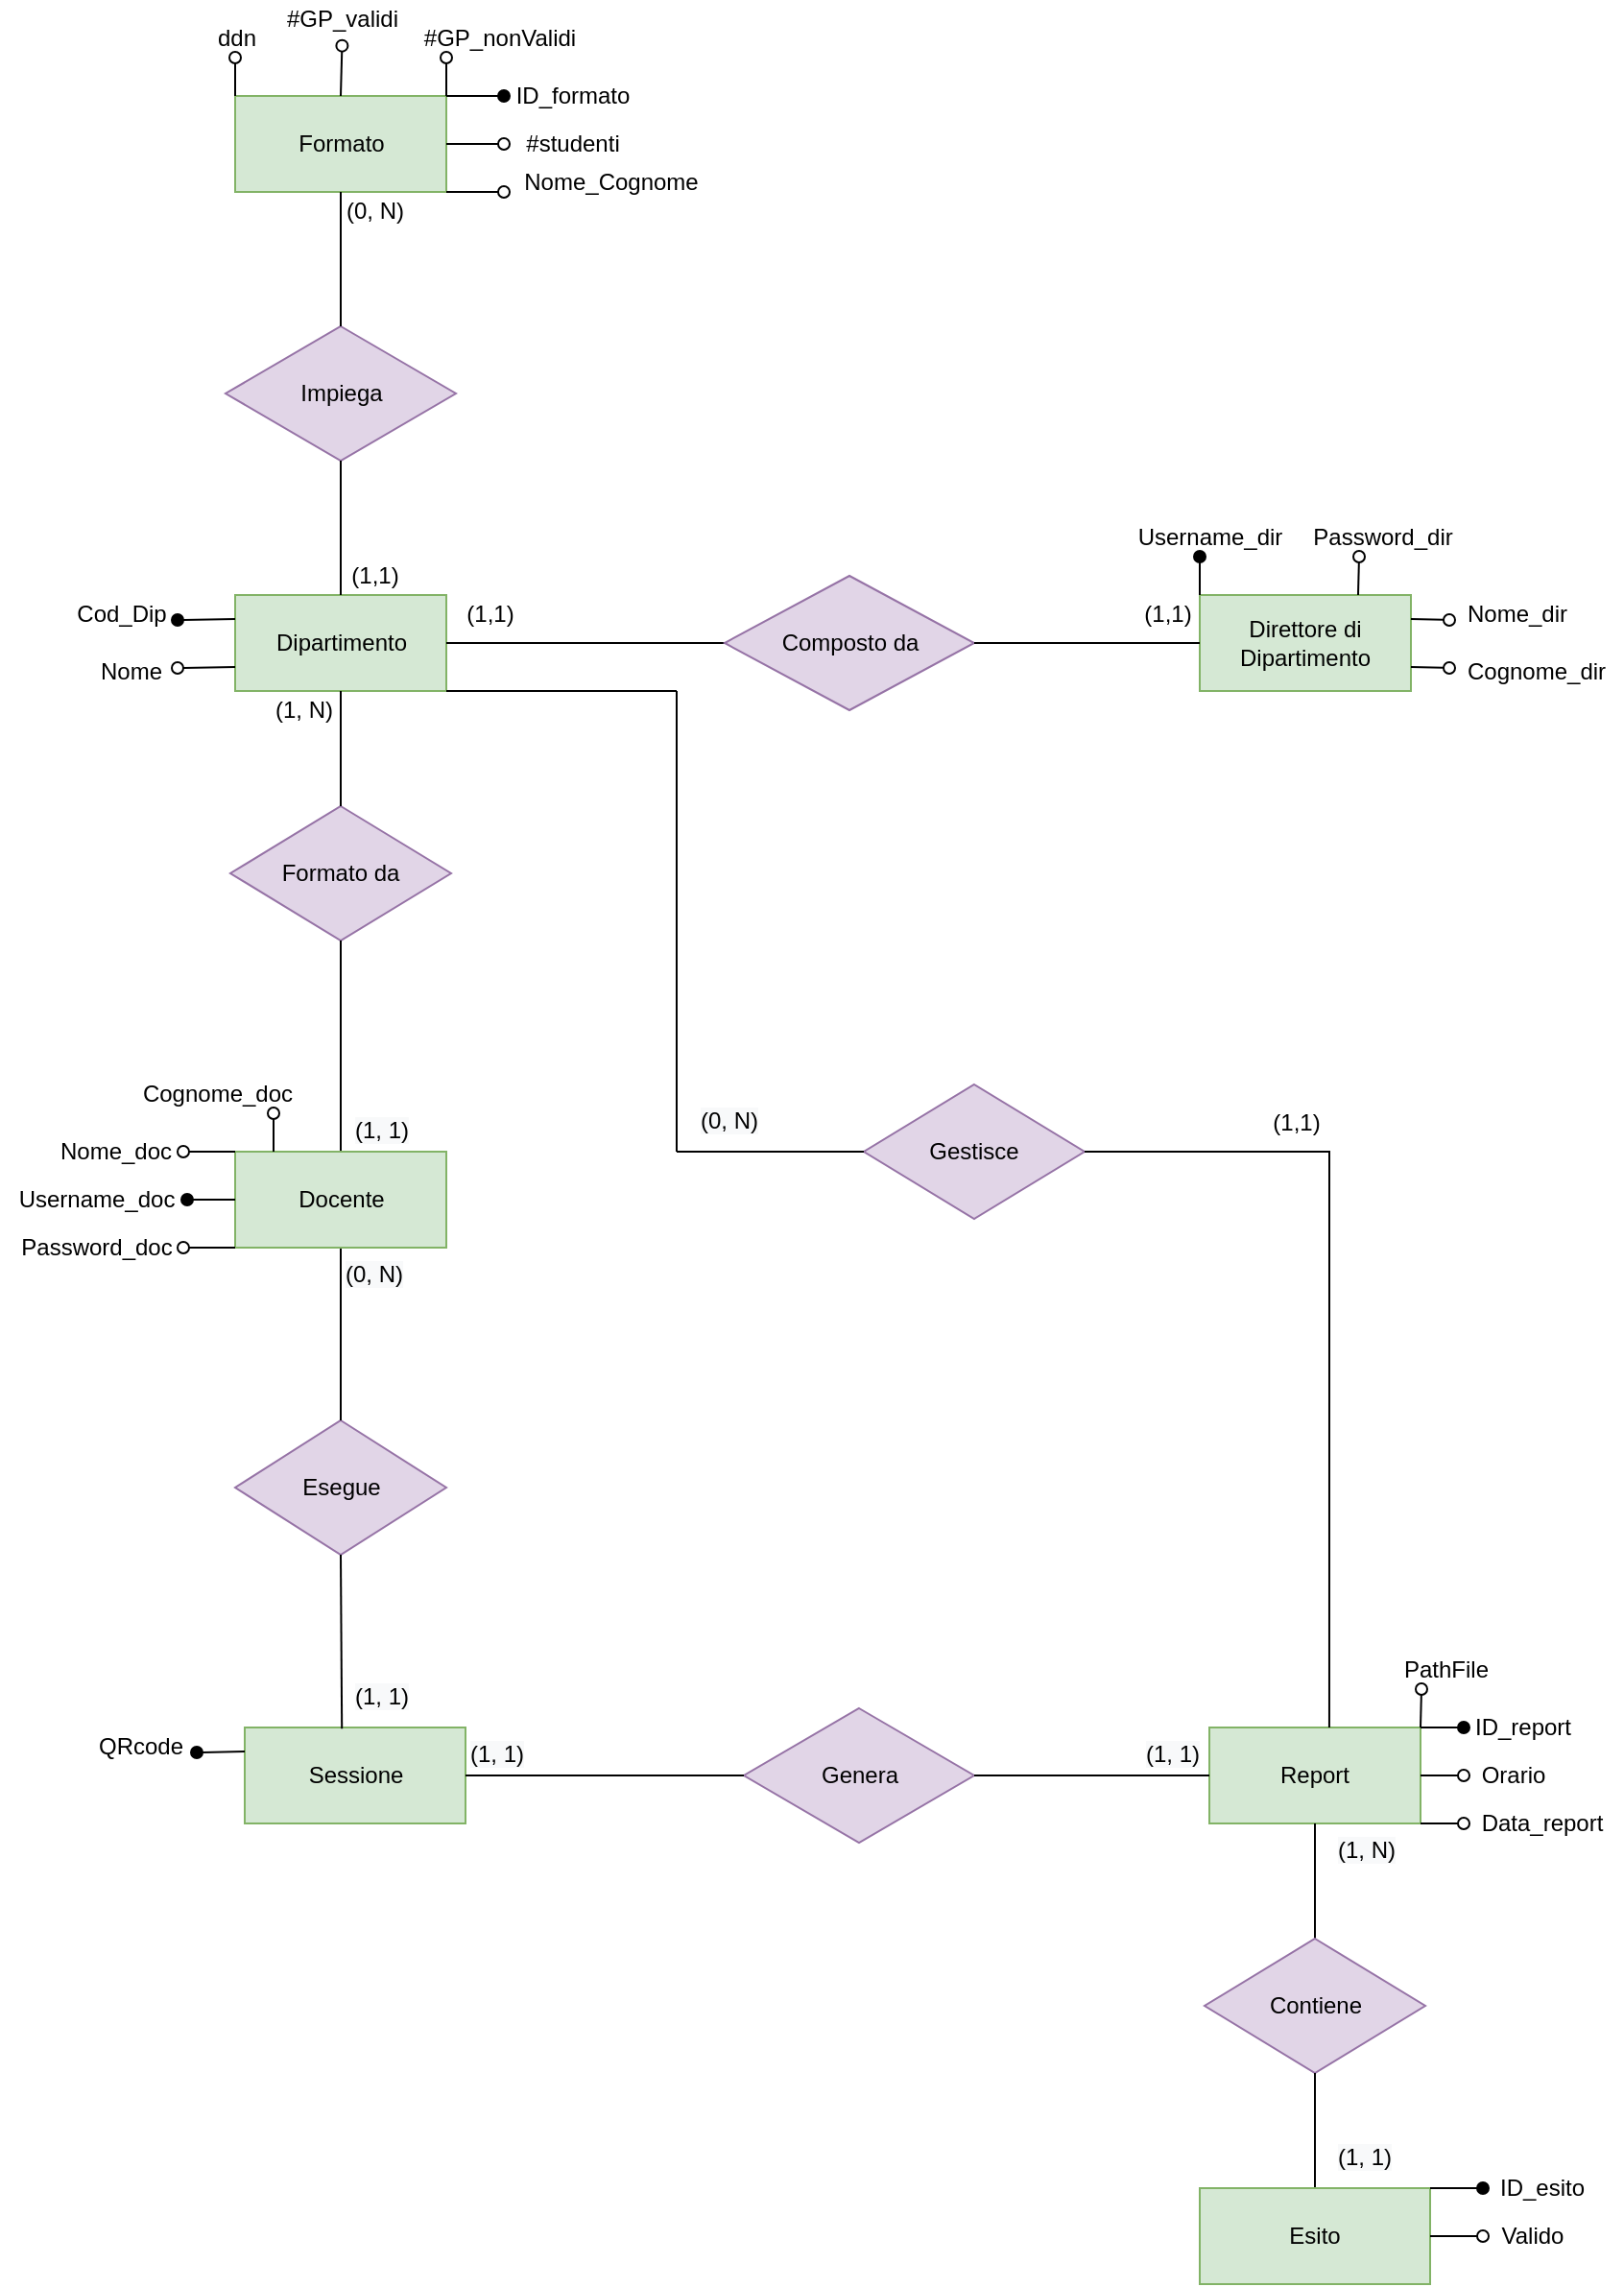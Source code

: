 <mxfile version="15.8.3" type="device"><diagram id="R2lEEEUBdFMjLlhIrx00" name="Page-1"><mxGraphModel dx="1483" dy="836" grid="1" gridSize="10" guides="1" tooltips="1" connect="1" arrows="1" fold="1" page="1" pageScale="1" pageWidth="850" pageHeight="800" math="0" shadow="0" extFonts="Permanent Marker^https://fonts.googleapis.com/css?family=Permanent+Marker"><root><mxCell id="0"/><mxCell id="1" parent="0"/><mxCell id="42UYD9r4STvJdzQHsyq0-1" value="Dipartimento" style="rounded=0;whiteSpace=wrap;html=1;fillColor=#d5e8d4;strokeColor=#82b366;" parent="1" vertex="1"><mxGeometry x="122.5" y="720" width="110" height="50" as="geometry"/></mxCell><mxCell id="42UYD9r4STvJdzQHsyq0-3" value="Formato da" style="rhombus;whiteSpace=wrap;html=1;fillColor=#e1d5e7;strokeColor=#9673a6;" parent="1" vertex="1"><mxGeometry x="120" y="830" width="115" height="70" as="geometry"/></mxCell><mxCell id="42UYD9r4STvJdzQHsyq0-6" value="" style="endArrow=none;html=1;rounded=0;entryX=1;entryY=0.5;entryDx=0;entryDy=0;exitX=0;exitY=0.5;exitDx=0;exitDy=0;startArrow=none;" parent="1" source="42UYD9r4STvJdzQHsyq0-8" target="42UYD9r4STvJdzQHsyq0-1" edge="1"><mxGeometry width="50" height="50" relative="1" as="geometry"><mxPoint x="502.5" y="820" as="sourcePoint"/><mxPoint x="492.5" y="870" as="targetPoint"/></mxGeometry></mxCell><mxCell id="42UYD9r4STvJdzQHsyq0-7" value="Direttore di Dipartimento" style="rounded=0;whiteSpace=wrap;html=1;fillColor=#d5e8d4;strokeColor=#82b366;" parent="1" vertex="1"><mxGeometry x="625" y="720" width="110" height="50" as="geometry"/></mxCell><mxCell id="42UYD9r4STvJdzQHsyq0-10" value="Impiega" style="rhombus;whiteSpace=wrap;html=1;fillColor=#e1d5e7;strokeColor=#9673a6;" parent="1" vertex="1"><mxGeometry x="117.5" y="580" width="120" height="70" as="geometry"/></mxCell><mxCell id="42UYD9r4STvJdzQHsyq0-11" value="" style="endArrow=none;html=1;rounded=0;entryX=0.5;entryY=1;entryDx=0;entryDy=0;" parent="1" target="42UYD9r4STvJdzQHsyq0-10" edge="1"><mxGeometry width="50" height="50" relative="1" as="geometry"><mxPoint x="177.5" y="720" as="sourcePoint"/><mxPoint x="182.5" y="650" as="targetPoint"/></mxGeometry></mxCell><mxCell id="42UYD9r4STvJdzQHsyq0-15" value="Formato" style="rounded=0;whiteSpace=wrap;html=1;fillColor=#d5e8d4;strokeColor=#82b366;" parent="1" vertex="1"><mxGeometry x="122.5" y="460" width="110" height="50" as="geometry"/></mxCell><mxCell id="42UYD9r4STvJdzQHsyq0-16" value="Sessione" style="rounded=0;whiteSpace=wrap;html=1;fillColor=#d5e8d4;strokeColor=#82b366;" parent="1" vertex="1"><mxGeometry x="127.5" y="1310" width="115" height="50" as="geometry"/></mxCell><mxCell id="42UYD9r4STvJdzQHsyq0-18" value="Report" style="rounded=0;whiteSpace=wrap;html=1;fillColor=#d5e8d4;strokeColor=#82b366;" parent="1" vertex="1"><mxGeometry x="630" y="1310" width="110" height="50" as="geometry"/></mxCell><mxCell id="42UYD9r4STvJdzQHsyq0-20" value="Esegue" style="rhombus;whiteSpace=wrap;html=1;fillColor=#e1d5e7;strokeColor=#9673a6;" parent="1" vertex="1"><mxGeometry x="122.5" y="1150" width="110" height="70" as="geometry"/></mxCell><mxCell id="42UYD9r4STvJdzQHsyq0-21" value="" style="endArrow=none;html=1;rounded=0;entryX=0.5;entryY=1;entryDx=0;entryDy=0;exitX=0.44;exitY=0.012;exitDx=0;exitDy=0;exitPerimeter=0;" parent="1" source="42UYD9r4STvJdzQHsyq0-16" target="42UYD9r4STvJdzQHsyq0-20" edge="1"><mxGeometry width="50" height="50" relative="1" as="geometry"><mxPoint x="192.5" y="1110" as="sourcePoint"/><mxPoint x="177.5" y="1260" as="targetPoint"/></mxGeometry></mxCell><mxCell id="42UYD9r4STvJdzQHsyq0-23" value="" style="endArrow=none;html=1;rounded=0;exitX=0.5;exitY=0;exitDx=0;exitDy=0;entryX=0.5;entryY=1;entryDx=0;entryDy=0;" parent="1" source="42UYD9r4STvJdzQHsyq0-20" edge="1"><mxGeometry width="50" height="50" relative="1" as="geometry"><mxPoint x="442.5" y="1220" as="sourcePoint"/><mxPoint x="177.5" y="1060" as="targetPoint"/></mxGeometry></mxCell><mxCell id="42UYD9r4STvJdzQHsyq0-24" value="Genera" style="rhombus;whiteSpace=wrap;html=1;fillColor=#e1d5e7;strokeColor=#9673a6;" parent="1" vertex="1"><mxGeometry x="387.5" y="1300" width="120" height="70" as="geometry"/></mxCell><mxCell id="42UYD9r4STvJdzQHsyq0-25" value="" style="endArrow=none;html=1;rounded=0;exitX=0;exitY=0.5;exitDx=0;exitDy=0;entryX=1;entryY=0.5;entryDx=0;entryDy=0;" parent="1" source="42UYD9r4STvJdzQHsyq0-18" target="42UYD9r4STvJdzQHsyq0-24" edge="1"><mxGeometry width="50" height="50" relative="1" as="geometry"><mxPoint x="442.5" y="1300" as="sourcePoint"/><mxPoint x="432.5" y="1340" as="targetPoint"/></mxGeometry></mxCell><mxCell id="42UYD9r4STvJdzQHsyq0-26" value="" style="endArrow=none;html=1;rounded=0;exitX=0;exitY=0.5;exitDx=0;exitDy=0;entryX=1;entryY=0.5;entryDx=0;entryDy=0;" parent="1" source="42UYD9r4STvJdzQHsyq0-24" target="42UYD9r4STvJdzQHsyq0-16" edge="1"><mxGeometry width="50" height="50" relative="1" as="geometry"><mxPoint x="302.5" y="1340" as="sourcePoint"/><mxPoint x="247.5" y="1339.5" as="targetPoint"/></mxGeometry></mxCell><mxCell id="42UYD9r4STvJdzQHsyq0-27" value="" style="endArrow=none;html=1;rounded=0;exitX=0.5;exitY=0;exitDx=0;exitDy=0;entryX=0.5;entryY=1;entryDx=0;entryDy=0;" parent="1" source="42UYD9r4STvJdzQHsyq0-28" target="42UYD9r4STvJdzQHsyq0-18" edge="1"><mxGeometry width="50" height="50" relative="1" as="geometry"><mxPoint x="692.5" y="1420" as="sourcePoint"/><mxPoint x="675.5" y="1360" as="targetPoint"/></mxGeometry></mxCell><mxCell id="42UYD9r4STvJdzQHsyq0-28" value="Contiene" style="rhombus;whiteSpace=wrap;html=1;fillColor=#e1d5e7;strokeColor=#9673a6;" parent="1" vertex="1"><mxGeometry x="627.5" y="1420" width="115" height="70" as="geometry"/></mxCell><mxCell id="42UYD9r4STvJdzQHsyq0-30" value="" style="endArrow=none;html=1;rounded=0;exitX=0.5;exitY=1;exitDx=0;exitDy=0;entryX=0.5;entryY=0;entryDx=0;entryDy=0;" parent="1" source="42UYD9r4STvJdzQHsyq0-28" target="42UYD9r4STvJdzQHsyq0-31" edge="1"><mxGeometry width="50" height="50" relative="1" as="geometry"><mxPoint x="702.5" y="1430" as="sourcePoint"/><mxPoint x="687.5" y="1550" as="targetPoint"/></mxGeometry></mxCell><mxCell id="42UYD9r4STvJdzQHsyq0-31" value="Esito" style="rounded=0;whiteSpace=wrap;html=1;fillColor=#d5e8d4;strokeColor=#82b366;" parent="1" vertex="1"><mxGeometry x="625" y="1550" width="120" height="50" as="geometry"/></mxCell><mxCell id="42UYD9r4STvJdzQHsyq0-33" value="Gestisce" style="rhombus;whiteSpace=wrap;html=1;fillColor=#e1d5e7;strokeColor=#9673a6;" parent="1" vertex="1"><mxGeometry x="450" y="975" width="115" height="70" as="geometry"/></mxCell><mxCell id="42UYD9r4STvJdzQHsyq0-35" value="" style="endArrow=none;html=1;rounded=0;entryX=0.568;entryY=0;entryDx=0;entryDy=0;entryPerimeter=0;edgeStyle=orthogonalEdgeStyle;exitX=1;exitY=0.5;exitDx=0;exitDy=0;" parent="1" source="42UYD9r4STvJdzQHsyq0-33" target="42UYD9r4STvJdzQHsyq0-18" edge="1"><mxGeometry width="50" height="50" relative="1" as="geometry"><mxPoint x="555.5" y="990" as="sourcePoint"/><mxPoint x="557.5" y="1230" as="targetPoint"/></mxGeometry></mxCell><mxCell id="42UYD9r4STvJdzQHsyq0-38" value="" style="endArrow=none;html=1;rounded=0;exitX=0.5;exitY=0;exitDx=0;exitDy=0;entryX=0.5;entryY=1;entryDx=0;entryDy=0;" parent="1" source="42UYD9r4STvJdzQHsyq0-10" target="42UYD9r4STvJdzQHsyq0-15" edge="1"><mxGeometry width="50" height="50" relative="1" as="geometry"><mxPoint x="392.5" y="680" as="sourcePoint"/><mxPoint x="442.5" y="630" as="targetPoint"/></mxGeometry></mxCell><mxCell id="42UYD9r4STvJdzQHsyq0-42" value="" style="endArrow=none;html=1;rounded=0;exitX=0.5;exitY=0;exitDx=0;exitDy=0;entryX=0.5;entryY=1;entryDx=0;entryDy=0;" parent="1" target="42UYD9r4STvJdzQHsyq0-3" edge="1"><mxGeometry width="50" height="50" relative="1" as="geometry"><mxPoint x="177.5" y="1010" as="sourcePoint"/><mxPoint x="442.5" y="1000" as="targetPoint"/></mxGeometry></mxCell><mxCell id="42UYD9r4STvJdzQHsyq0-43" value="" style="endArrow=none;html=1;rounded=0;entryX=0.5;entryY=1;entryDx=0;entryDy=0;" parent="1" edge="1" target="42UYD9r4STvJdzQHsyq0-1"><mxGeometry width="50" height="50" relative="1" as="geometry"><mxPoint x="177.5" y="830" as="sourcePoint"/><mxPoint x="177" y="840" as="targetPoint"/></mxGeometry></mxCell><mxCell id="42UYD9r4STvJdzQHsyq0-45" value="(1,1)" style="text;html=1;align=center;verticalAlign=middle;resizable=0;points=[];autosize=1;strokeColor=none;fillColor=none;" parent="1" vertex="1"><mxGeometry x="235" y="720" width="40" height="20" as="geometry"/></mxCell><mxCell id="42UYD9r4STvJdzQHsyq0-46" value="(1,1)" style="text;html=1;align=center;verticalAlign=middle;resizable=0;points=[];autosize=1;strokeColor=none;fillColor=none;" parent="1" vertex="1"><mxGeometry x="587.5" y="720" width="40" height="20" as="geometry"/></mxCell><mxCell id="42UYD9r4STvJdzQHsyq0-48" value="(1,1)" style="text;html=1;align=center;verticalAlign=middle;resizable=0;points=[];autosize=1;strokeColor=none;fillColor=none;" parent="1" vertex="1"><mxGeometry x="175" y="700" width="40" height="20" as="geometry"/></mxCell><mxCell id="42UYD9r4STvJdzQHsyq0-49" value="(0, N)" style="text;html=1;align=center;verticalAlign=middle;resizable=0;points=[];autosize=1;strokeColor=none;fillColor=none;" parent="1" vertex="1"><mxGeometry x="170" y="510" width="50" height="20" as="geometry"/></mxCell><mxCell id="42UYD9r4STvJdzQHsyq0-52" value="(1, N)" style="text;html=1;align=center;verticalAlign=middle;resizable=0;points=[];autosize=1;strokeColor=none;fillColor=none;" parent="1" vertex="1"><mxGeometry x="132.5" y="770" width="50" height="20" as="geometry"/></mxCell><mxCell id="42UYD9r4STvJdzQHsyq0-53" value="&lt;span style=&quot;color: rgb(0 , 0 , 0) ; font-family: &amp;#34;helvetica&amp;#34; ; font-size: 12px ; font-style: normal ; font-weight: 400 ; letter-spacing: normal ; text-align: center ; text-indent: 0px ; text-transform: none ; word-spacing: 0px ; background-color: rgb(248 , 249 , 250) ; display: inline ; float: none&quot;&gt;(1, 1)&lt;/span&gt;" style="text;whiteSpace=wrap;html=1;" parent="1" vertex="1"><mxGeometry x="182.5" y="985" width="60" height="30" as="geometry"/></mxCell><mxCell id="42UYD9r4STvJdzQHsyq0-54" value="&lt;span style=&quot;color: rgb(0 , 0 , 0) ; font-family: &amp;#34;helvetica&amp;#34; ; font-size: 12px ; font-style: normal ; font-weight: 400 ; letter-spacing: normal ; text-align: center ; text-indent: 0px ; text-transform: none ; word-spacing: 0px ; background-color: rgb(248 , 249 , 250) ; display: inline ; float: none&quot;&gt;(0, N)&lt;/span&gt;" style="text;whiteSpace=wrap;html=1;" parent="1" vertex="1"><mxGeometry x="177.5" y="1060" width="60" height="30" as="geometry"/></mxCell><mxCell id="42UYD9r4STvJdzQHsyq0-55" value="&lt;span style=&quot;color: rgb(0 , 0 , 0) ; font-family: &amp;#34;helvetica&amp;#34; ; font-size: 12px ; font-style: normal ; font-weight: 400 ; letter-spacing: normal ; text-align: center ; text-indent: 0px ; text-transform: none ; word-spacing: 0px ; background-color: rgb(248 , 249 , 250) ; display: inline ; float: none&quot;&gt;(1, 1)&lt;/span&gt;" style="text;whiteSpace=wrap;html=1;" parent="1" vertex="1"><mxGeometry x="182.5" y="1280" width="60" height="30" as="geometry"/></mxCell><mxCell id="42UYD9r4STvJdzQHsyq0-56" value="&lt;span style=&quot;color: rgb(0 , 0 , 0) ; font-family: &amp;#34;helvetica&amp;#34; ; font-size: 12px ; font-style: normal ; font-weight: 400 ; letter-spacing: normal ; text-align: center ; text-indent: 0px ; text-transform: none ; word-spacing: 0px ; background-color: rgb(248 , 249 , 250) ; display: inline ; float: none&quot;&gt;(0, N)&lt;/span&gt;" style="text;whiteSpace=wrap;html=1;" parent="1" vertex="1"><mxGeometry x="362.5" y="980" width="37.5" height="30" as="geometry"/></mxCell><mxCell id="42UYD9r4STvJdzQHsyq0-58" value="&lt;span style=&quot;color: rgb(0 , 0 , 0) ; font-family: &amp;#34;helvetica&amp;#34; ; font-size: 12px ; font-style: normal ; font-weight: 400 ; letter-spacing: normal ; text-align: center ; text-indent: 0px ; text-transform: none ; word-spacing: 0px ; background-color: rgb(248 , 249 , 250) ; display: inline ; float: none&quot;&gt;(1, 1)&lt;/span&gt;" style="text;whiteSpace=wrap;html=1;" parent="1" vertex="1"><mxGeometry x="242.5" y="1310" width="60" height="30" as="geometry"/></mxCell><mxCell id="42UYD9r4STvJdzQHsyq0-59" value="&lt;span style=&quot;color: rgb(0 , 0 , 0) ; font-family: &amp;#34;helvetica&amp;#34; ; font-size: 12px ; font-style: normal ; font-weight: 400 ; letter-spacing: normal ; text-align: center ; text-indent: 0px ; text-transform: none ; word-spacing: 0px ; background-color: rgb(248 , 249 , 250) ; display: inline ; float: none&quot;&gt;(1, 1)&lt;/span&gt;" style="text;whiteSpace=wrap;html=1;" parent="1" vertex="1"><mxGeometry x="595" y="1310" width="60" height="30" as="geometry"/></mxCell><mxCell id="42UYD9r4STvJdzQHsyq0-60" value="&lt;span style=&quot;color: rgb(0 , 0 , 0) ; font-family: &amp;#34;helvetica&amp;#34; ; font-size: 12px ; font-style: normal ; font-weight: 400 ; letter-spacing: normal ; text-align: center ; text-indent: 0px ; text-transform: none ; word-spacing: 0px ; background-color: rgb(248 , 249 , 250) ; display: inline ; float: none&quot;&gt;(1, N)&lt;/span&gt;" style="text;whiteSpace=wrap;html=1;" parent="1" vertex="1"><mxGeometry x="695" y="1360" width="60" height="30" as="geometry"/></mxCell><mxCell id="42UYD9r4STvJdzQHsyq0-61" value="&lt;span style=&quot;color: rgb(0 , 0 , 0) ; font-family: &amp;#34;helvetica&amp;#34; ; font-size: 12px ; font-style: normal ; font-weight: 400 ; letter-spacing: normal ; text-align: center ; text-indent: 0px ; text-transform: none ; word-spacing: 0px ; background-color: rgb(248 , 249 , 250) ; display: inline ; float: none&quot;&gt;(1, 1)&lt;/span&gt;" style="text;whiteSpace=wrap;html=1;" parent="1" vertex="1"><mxGeometry x="695" y="1520" width="35" height="30" as="geometry"/></mxCell><mxCell id="of6aRCGmy83kSPr1_OoH-1" value="" style="endArrow=none;html=1;rounded=0;entryX=1;entryY=0;entryDx=0;entryDy=0;startArrow=oval;startFill=1;" edge="1" parent="1" target="42UYD9r4STvJdzQHsyq0-15"><mxGeometry relative="1" as="geometry"><mxPoint x="262.5" y="460" as="sourcePoint"/><mxPoint x="162.5" y="457" as="targetPoint"/></mxGeometry></mxCell><mxCell id="of6aRCGmy83kSPr1_OoH-2" value="" style="endArrow=none;html=1;rounded=0;entryX=1;entryY=0.5;entryDx=0;entryDy=0;startArrow=oval;startFill=0;" edge="1" parent="1" target="42UYD9r4STvJdzQHsyq0-15"><mxGeometry relative="1" as="geometry"><mxPoint x="262.5" y="485" as="sourcePoint"/><mxPoint x="160" y="470" as="targetPoint"/></mxGeometry></mxCell><mxCell id="of6aRCGmy83kSPr1_OoH-3" value="ID_formato" style="text;html=1;align=center;verticalAlign=middle;resizable=0;points=[];autosize=1;strokeColor=none;fillColor=none;" vertex="1" parent="1"><mxGeometry x="262.5" y="450" width="70" height="20" as="geometry"/></mxCell><mxCell id="of6aRCGmy83kSPr1_OoH-4" value="#studenti" style="text;html=1;align=center;verticalAlign=middle;resizable=0;points=[];autosize=1;strokeColor=none;fillColor=none;" vertex="1" parent="1"><mxGeometry x="267.5" y="475" width="60" height="20" as="geometry"/></mxCell><mxCell id="of6aRCGmy83kSPr1_OoH-8" value="" style="endArrow=none;html=1;rounded=0;entryX=1;entryY=1;entryDx=0;entryDy=0;startArrow=oval;startFill=0;" edge="1" parent="1" target="42UYD9r4STvJdzQHsyq0-15"><mxGeometry relative="1" as="geometry"><mxPoint x="262.5" y="510" as="sourcePoint"/><mxPoint x="242.5" y="495" as="targetPoint"/></mxGeometry></mxCell><mxCell id="of6aRCGmy83kSPr1_OoH-9" value="Nome_Cognome" style="text;html=1;align=center;verticalAlign=middle;resizable=0;points=[];autosize=1;strokeColor=none;fillColor=none;" vertex="1" parent="1"><mxGeometry x="262.5" y="495" width="110" height="20" as="geometry"/></mxCell><mxCell id="of6aRCGmy83kSPr1_OoH-13" value="" style="endArrow=none;html=1;rounded=0;entryX=0;entryY=0;entryDx=0;entryDy=0;startArrow=oval;startFill=0;" edge="1" parent="1" target="42UYD9r4STvJdzQHsyq0-15"><mxGeometry relative="1" as="geometry"><mxPoint x="122.5" y="440" as="sourcePoint"/><mxPoint x="242.5" y="495" as="targetPoint"/></mxGeometry></mxCell><mxCell id="of6aRCGmy83kSPr1_OoH-14" value="ddn" style="text;html=1;align=center;verticalAlign=middle;resizable=0;points=[];autosize=1;strokeColor=none;fillColor=none;" vertex="1" parent="1"><mxGeometry x="102.5" y="420" width="40" height="20" as="geometry"/></mxCell><mxCell id="of6aRCGmy83kSPr1_OoH-16" value="" style="endArrow=none;html=1;rounded=0;entryX=0.5;entryY=0;entryDx=0;entryDy=0;startArrow=oval;startFill=0;exitX=0.51;exitY=1.191;exitDx=0;exitDy=0;exitPerimeter=0;" edge="1" parent="1" source="of6aRCGmy83kSPr1_OoH-18" target="42UYD9r4STvJdzQHsyq0-15"><mxGeometry relative="1" as="geometry"><mxPoint x="177.5" y="440" as="sourcePoint"/><mxPoint x="242.5" y="495" as="targetPoint"/></mxGeometry></mxCell><mxCell id="of6aRCGmy83kSPr1_OoH-17" value="" style="endArrow=none;html=1;rounded=0;entryX=1;entryY=0;entryDx=0;entryDy=0;startArrow=oval;startFill=0;" edge="1" parent="1" target="42UYD9r4STvJdzQHsyq0-15"><mxGeometry relative="1" as="geometry"><mxPoint x="232.5" y="440" as="sourcePoint"/><mxPoint x="252.5" y="505" as="targetPoint"/></mxGeometry></mxCell><mxCell id="of6aRCGmy83kSPr1_OoH-18" value="#GP_validi" style="text;html=1;align=center;verticalAlign=middle;resizable=0;points=[];autosize=1;strokeColor=none;fillColor=none;" vertex="1" parent="1"><mxGeometry x="142.5" y="410" width="70" height="20" as="geometry"/></mxCell><mxCell id="of6aRCGmy83kSPr1_OoH-20" value="#GP_nonValidi" style="text;html=1;align=center;verticalAlign=middle;resizable=0;points=[];autosize=1;strokeColor=none;fillColor=none;" vertex="1" parent="1"><mxGeometry x="215" y="420" width="90" height="20" as="geometry"/></mxCell><mxCell id="of6aRCGmy83kSPr1_OoH-22" value="" style="endArrow=none;html=1;rounded=0;entryX=0;entryY=0.25;entryDx=0;entryDy=0;startArrow=oval;startFill=1;" edge="1" parent="1" target="42UYD9r4STvJdzQHsyq0-1"><mxGeometry relative="1" as="geometry"><mxPoint x="92.5" y="733" as="sourcePoint"/><mxPoint x="242.5" y="520" as="targetPoint"/></mxGeometry></mxCell><mxCell id="of6aRCGmy83kSPr1_OoH-23" value="&lt;font color=&quot;#000000&quot;&gt;Cod_Dip&lt;/font&gt;" style="text;html=1;align=center;verticalAlign=middle;resizable=0;points=[];autosize=1;strokeColor=none;fillColor=none;fontColor=#FF3333;" vertex="1" parent="1"><mxGeometry x="32.5" y="720" width="60" height="20" as="geometry"/></mxCell><mxCell id="of6aRCGmy83kSPr1_OoH-24" value="" style="endArrow=none;html=1;rounded=0;entryX=0;entryY=0.75;entryDx=0;entryDy=0;startArrow=oval;startFill=0;" edge="1" parent="1" target="42UYD9r4STvJdzQHsyq0-1"><mxGeometry relative="1" as="geometry"><mxPoint x="92.5" y="758" as="sourcePoint"/><mxPoint x="252.5" y="530" as="targetPoint"/></mxGeometry></mxCell><mxCell id="of6aRCGmy83kSPr1_OoH-25" value="Nome" style="text;html=1;align=center;verticalAlign=middle;resizable=0;points=[];autosize=1;strokeColor=none;fillColor=none;fontColor=#000000;" vertex="1" parent="1"><mxGeometry x="42.5" y="750" width="50" height="20" as="geometry"/></mxCell><mxCell id="of6aRCGmy83kSPr1_OoH-26" value="" style="endArrow=none;html=1;rounded=0;entryX=0;entryY=0;entryDx=0;entryDy=0;startArrow=oval;startFill=1;" edge="1" parent="1" target="42UYD9r4STvJdzQHsyq0-7"><mxGeometry relative="1" as="geometry"><mxPoint x="625" y="700" as="sourcePoint"/><mxPoint x="385" y="540" as="targetPoint"/></mxGeometry></mxCell><mxCell id="of6aRCGmy83kSPr1_OoH-27" value="Username_dir" style="text;html=1;align=center;verticalAlign=middle;resizable=0;points=[];autosize=1;strokeColor=none;fillColor=none;fontColor=#000000;" vertex="1" parent="1"><mxGeometry x="585" y="680" width="90" height="20" as="geometry"/></mxCell><mxCell id="of6aRCGmy83kSPr1_OoH-28" value="" style="endArrow=none;html=1;rounded=0;entryX=0.75;entryY=0;entryDx=0;entryDy=0;startArrow=oval;startFill=0;" edge="1" parent="1" target="42UYD9r4STvJdzQHsyq0-7"><mxGeometry relative="1" as="geometry"><mxPoint x="708" y="700" as="sourcePoint"/><mxPoint x="395" y="550" as="targetPoint"/></mxGeometry></mxCell><mxCell id="of6aRCGmy83kSPr1_OoH-29" value="Password_dir" style="text;html=1;align=center;verticalAlign=middle;resizable=0;points=[];autosize=1;strokeColor=none;fillColor=none;fontColor=#000000;" vertex="1" parent="1"><mxGeometry x="675" y="680" width="90" height="20" as="geometry"/></mxCell><mxCell id="of6aRCGmy83kSPr1_OoH-31" value="" style="endArrow=none;html=1;rounded=0;entryX=1;entryY=0.25;entryDx=0;entryDy=0;startArrow=oval;startFill=0;" edge="1" parent="1" target="42UYD9r4STvJdzQHsyq0-7"><mxGeometry relative="1" as="geometry"><mxPoint x="755" y="733" as="sourcePoint"/><mxPoint x="405" y="560" as="targetPoint"/></mxGeometry></mxCell><mxCell id="of6aRCGmy83kSPr1_OoH-32" value="Nome_dir" style="text;html=1;align=center;verticalAlign=middle;resizable=0;points=[];autosize=1;strokeColor=none;fillColor=none;fontColor=#000000;" vertex="1" parent="1"><mxGeometry x="755" y="720" width="70" height="20" as="geometry"/></mxCell><mxCell id="of6aRCGmy83kSPr1_OoH-34" value="" style="endArrow=none;html=1;rounded=0;entryX=1;entryY=0.75;entryDx=0;entryDy=0;startArrow=oval;startFill=0;" edge="1" parent="1" target="42UYD9r4STvJdzQHsyq0-7"><mxGeometry relative="1" as="geometry"><mxPoint x="755" y="758" as="sourcePoint"/><mxPoint x="745" y="742.5" as="targetPoint"/></mxGeometry></mxCell><mxCell id="of6aRCGmy83kSPr1_OoH-35" value="Cognome_dir" style="text;html=1;align=center;verticalAlign=middle;resizable=0;points=[];autosize=1;strokeColor=none;fillColor=none;fontColor=#000000;" vertex="1" parent="1"><mxGeometry x="755" y="750" width="90" height="20" as="geometry"/></mxCell><mxCell id="of6aRCGmy83kSPr1_OoH-70" value="Docente" style="rounded=0;whiteSpace=wrap;html=1;fillColor=#d5e8d4;strokeColor=#82b366;" vertex="1" parent="1"><mxGeometry x="122.5" y="1010" width="110" height="50" as="geometry"/></mxCell><mxCell id="of6aRCGmy83kSPr1_OoH-71" value="" style="endArrow=none;html=1;rounded=0;startArrow=oval;startFill=1;entryX=0;entryY=0.5;entryDx=0;entryDy=0;" edge="1" parent="1" target="of6aRCGmy83kSPr1_OoH-70"><mxGeometry relative="1" as="geometry"><mxPoint x="97.5" y="1035" as="sourcePoint"/><mxPoint x="117.5" y="1023" as="targetPoint"/></mxGeometry></mxCell><mxCell id="of6aRCGmy83kSPr1_OoH-72" value="Username_doc" style="text;html=1;align=center;verticalAlign=middle;resizable=0;points=[];autosize=1;strokeColor=none;fillColor=none;fontColor=#000000;" vertex="1" parent="1"><mxGeometry y="1025" width="100" height="20" as="geometry"/></mxCell><mxCell id="of6aRCGmy83kSPr1_OoH-73" value="" style="endArrow=none;html=1;rounded=0;startArrow=oval;startFill=0;" edge="1" parent="1"><mxGeometry relative="1" as="geometry"><mxPoint x="142.5" y="990" as="sourcePoint"/><mxPoint x="142.5" y="1010" as="targetPoint"/></mxGeometry></mxCell><mxCell id="of6aRCGmy83kSPr1_OoH-74" value="Cognome_doc" style="text;html=1;align=center;verticalAlign=middle;resizable=0;points=[];autosize=1;strokeColor=none;fillColor=none;fontColor=#000000;" vertex="1" parent="1"><mxGeometry x="67.5" y="970" width="90" height="20" as="geometry"/></mxCell><mxCell id="of6aRCGmy83kSPr1_OoH-75" value="" style="endArrow=none;html=1;rounded=0;entryX=0;entryY=1;entryDx=0;entryDy=0;startArrow=oval;startFill=0;" edge="1" parent="1" target="of6aRCGmy83kSPr1_OoH-70"><mxGeometry relative="1" as="geometry"><mxPoint x="95.5" y="1060" as="sourcePoint"/><mxPoint x="120" y="1060" as="targetPoint"/></mxGeometry></mxCell><mxCell id="of6aRCGmy83kSPr1_OoH-76" value="Password_doc" style="text;html=1;align=center;verticalAlign=middle;resizable=0;points=[];autosize=1;strokeColor=none;fillColor=none;fontColor=#000000;" vertex="1" parent="1"><mxGeometry x="5" y="1050" width="90" height="20" as="geometry"/></mxCell><mxCell id="of6aRCGmy83kSPr1_OoH-77" value="" style="endArrow=none;html=1;rounded=0;entryX=0;entryY=0;entryDx=0;entryDy=0;startArrow=oval;startFill=0;" edge="1" parent="1" target="of6aRCGmy83kSPr1_OoH-70"><mxGeometry relative="1" as="geometry"><mxPoint x="95.5" y="1010" as="sourcePoint"/><mxPoint x="120" y="1085" as="targetPoint"/></mxGeometry></mxCell><mxCell id="of6aRCGmy83kSPr1_OoH-78" value="Nome_doc" style="text;html=1;align=center;verticalAlign=middle;resizable=0;points=[];autosize=1;strokeColor=none;fillColor=none;fontColor=#000000;" vertex="1" parent="1"><mxGeometry x="25" y="1000" width="70" height="20" as="geometry"/></mxCell><mxCell id="of6aRCGmy83kSPr1_OoH-79" value="" style="endArrow=none;html=1;rounded=0;startArrow=oval;startFill=1;entryX=0;entryY=0.25;entryDx=0;entryDy=0;" edge="1" parent="1" target="42UYD9r4STvJdzQHsyq0-16"><mxGeometry relative="1" as="geometry"><mxPoint x="102.5" y="1323" as="sourcePoint"/><mxPoint x="132.5" y="1125" as="targetPoint"/></mxGeometry></mxCell><mxCell id="of6aRCGmy83kSPr1_OoH-80" value="QRcode" style="text;html=1;align=center;verticalAlign=middle;resizable=0;points=[];autosize=1;strokeColor=none;fillColor=none;fontColor=#000000;" vertex="1" parent="1"><mxGeometry x="42.5" y="1310" width="60" height="20" as="geometry"/></mxCell><mxCell id="of6aRCGmy83kSPr1_OoH-83" value="" style="endArrow=none;html=1;rounded=0;entryX=1;entryY=0;entryDx=0;entryDy=0;startArrow=oval;startFill=1;" edge="1" parent="1" target="42UYD9r4STvJdzQHsyq0-18"><mxGeometry relative="1" as="geometry"><mxPoint x="762.5" y="1310" as="sourcePoint"/><mxPoint x="827.5" y="1190" as="targetPoint"/></mxGeometry></mxCell><mxCell id="of6aRCGmy83kSPr1_OoH-84" value="ID_report" style="text;html=1;align=center;verticalAlign=middle;resizable=0;points=[];autosize=1;strokeColor=none;fillColor=none;fontColor=#000000;" vertex="1" parent="1"><mxGeometry x="757.5" y="1300" width="70" height="20" as="geometry"/></mxCell><mxCell id="of6aRCGmy83kSPr1_OoH-85" value="" style="endArrow=none;html=1;rounded=0;entryX=1;entryY=0.5;entryDx=0;entryDy=0;startArrow=oval;startFill=0;" edge="1" parent="1" target="42UYD9r4STvJdzQHsyq0-18"><mxGeometry relative="1" as="geometry"><mxPoint x="762.5" y="1335" as="sourcePoint"/><mxPoint x="752.5" y="917.5" as="targetPoint"/></mxGeometry></mxCell><mxCell id="of6aRCGmy83kSPr1_OoH-87" value="Orario" style="text;html=1;align=center;verticalAlign=middle;resizable=0;points=[];autosize=1;strokeColor=none;fillColor=none;fontColor=#000000;" vertex="1" parent="1"><mxGeometry x="762.5" y="1325" width="50" height="20" as="geometry"/></mxCell><mxCell id="of6aRCGmy83kSPr1_OoH-88" value="" style="endArrow=none;html=1;rounded=0;entryX=1;entryY=1;entryDx=0;entryDy=0;startArrow=oval;startFill=0;" edge="1" parent="1" target="42UYD9r4STvJdzQHsyq0-18"><mxGeometry relative="1" as="geometry"><mxPoint x="762.5" y="1360" as="sourcePoint"/><mxPoint x="762.5" y="927.5" as="targetPoint"/></mxGeometry></mxCell><mxCell id="of6aRCGmy83kSPr1_OoH-89" value="Data_report" style="text;html=1;align=center;verticalAlign=middle;resizable=0;points=[];autosize=1;strokeColor=none;fillColor=none;fontColor=#000000;" vertex="1" parent="1"><mxGeometry x="762.5" y="1350" width="80" height="20" as="geometry"/></mxCell><mxCell id="of6aRCGmy83kSPr1_OoH-90" value="" style="endArrow=none;html=1;rounded=0;entryX=1;entryY=0;entryDx=0;entryDy=0;startArrow=oval;startFill=0;" edge="1" parent="1" target="42UYD9r4STvJdzQHsyq0-18"><mxGeometry relative="1" as="geometry"><mxPoint x="740.5" y="1290" as="sourcePoint"/><mxPoint x="772.5" y="937.5" as="targetPoint"/></mxGeometry></mxCell><mxCell id="of6aRCGmy83kSPr1_OoH-91" value="PathFile" style="text;html=1;align=center;verticalAlign=middle;resizable=0;points=[];autosize=1;strokeColor=none;fillColor=none;fontColor=#000000;" vertex="1" parent="1"><mxGeometry x="722.5" y="1270" width="60" height="20" as="geometry"/></mxCell><mxCell id="of6aRCGmy83kSPr1_OoH-92" value="" style="endArrow=none;html=1;rounded=0;startArrow=oval;startFill=1;entryX=1;entryY=0;entryDx=0;entryDy=0;" edge="1" parent="1" target="42UYD9r4STvJdzQHsyq0-31"><mxGeometry relative="1" as="geometry"><mxPoint x="772.5" y="1550" as="sourcePoint"/><mxPoint x="762.5" y="1550" as="targetPoint"/></mxGeometry></mxCell><mxCell id="of6aRCGmy83kSPr1_OoH-93" value="ID_esito" style="text;html=1;align=center;verticalAlign=middle;resizable=0;points=[];autosize=1;strokeColor=none;fillColor=none;fontColor=#000000;" vertex="1" parent="1"><mxGeometry x="772.5" y="1540" width="60" height="20" as="geometry"/></mxCell><mxCell id="of6aRCGmy83kSPr1_OoH-95" value="" style="endArrow=none;html=1;rounded=0;entryX=1;entryY=0.5;entryDx=0;entryDy=0;startArrow=oval;startFill=0;" edge="1" parent="1" target="42UYD9r4STvJdzQHsyq0-31"><mxGeometry relative="1" as="geometry"><mxPoint x="772.5" y="1575" as="sourcePoint"/><mxPoint x="750" y="1370" as="targetPoint"/></mxGeometry></mxCell><mxCell id="of6aRCGmy83kSPr1_OoH-96" value="Valido" style="text;html=1;align=center;verticalAlign=middle;resizable=0;points=[];autosize=1;strokeColor=none;fillColor=none;fontColor=#000000;" vertex="1" parent="1"><mxGeometry x="772.5" y="1565" width="50" height="20" as="geometry"/></mxCell><mxCell id="of6aRCGmy83kSPr1_OoH-97" value="(1,1)" style="text;html=1;align=center;verticalAlign=middle;resizable=0;points=[];autosize=1;strokeColor=none;fillColor=none;fontColor=#000000;" vertex="1" parent="1"><mxGeometry x="655" y="985" width="40" height="20" as="geometry"/></mxCell><mxCell id="42UYD9r4STvJdzQHsyq0-8" value="Composto da" style="rhombus;whiteSpace=wrap;html=1;fillColor=#e1d5e7;strokeColor=#9673a6;" parent="1" vertex="1"><mxGeometry x="377.5" y="710" width="130" height="70" as="geometry"/></mxCell><mxCell id="of6aRCGmy83kSPr1_OoH-99" value="" style="endArrow=none;html=1;rounded=0;entryX=1;entryY=0.5;entryDx=0;entryDy=0;exitX=0;exitY=0.5;exitDx=0;exitDy=0;" edge="1" parent="1" source="42UYD9r4STvJdzQHsyq0-7" target="42UYD9r4STvJdzQHsyq0-8"><mxGeometry width="50" height="50" relative="1" as="geometry"><mxPoint x="625" y="745" as="sourcePoint"/><mxPoint x="232.5" y="745" as="targetPoint"/></mxGeometry></mxCell><mxCell id="of6aRCGmy83kSPr1_OoH-100" value="" style="endArrow=none;html=1;rounded=0;fontColor=#000000;exitX=1;exitY=1;exitDx=0;exitDy=0;" edge="1" parent="1" source="42UYD9r4STvJdzQHsyq0-1"><mxGeometry relative="1" as="geometry"><mxPoint x="362.5" y="960" as="sourcePoint"/><mxPoint x="352.5" y="770" as="targetPoint"/></mxGeometry></mxCell><mxCell id="of6aRCGmy83kSPr1_OoH-101" value="" style="endArrow=none;html=1;rounded=0;fontColor=#000000;edgeStyle=orthogonalEdgeStyle;" edge="1" parent="1"><mxGeometry relative="1" as="geometry"><mxPoint x="352.5" y="770" as="sourcePoint"/><mxPoint x="352.5" y="1010" as="targetPoint"/></mxGeometry></mxCell><mxCell id="of6aRCGmy83kSPr1_OoH-103" value="" style="endArrow=none;html=1;rounded=0;fontColor=#000000;entryX=0;entryY=0.5;entryDx=0;entryDy=0;" edge="1" parent="1" target="42UYD9r4STvJdzQHsyq0-33"><mxGeometry relative="1" as="geometry"><mxPoint x="352.5" y="1010" as="sourcePoint"/><mxPoint x="522.5" y="1050" as="targetPoint"/></mxGeometry></mxCell></root></mxGraphModel></diagram></mxfile>